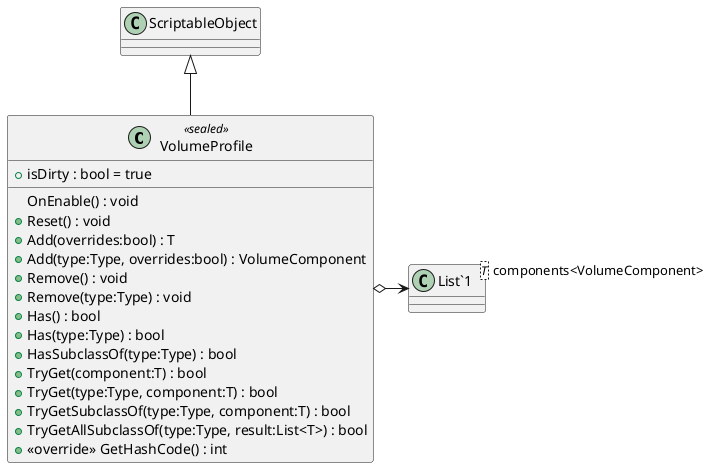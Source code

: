 @startuml
class VolumeProfile <<sealed>> {
    + isDirty : bool = true
    OnEnable() : void
    + Reset() : void
    + Add(overrides:bool) : T
    + Add(type:Type, overrides:bool) : VolumeComponent
    + Remove() : void
    + Remove(type:Type) : void
    + Has() : bool
    + Has(type:Type) : bool
    + HasSubclassOf(type:Type) : bool
    + TryGet(component:T) : bool
    + TryGet(type:Type, component:T) : bool
    + TryGetSubclassOf(type:Type, component:T) : bool
    + TryGetAllSubclassOf(type:Type, result:List<T>) : bool
    + <<override>> GetHashCode() : int
}
class "List`1"<T> {
}
ScriptableObject <|-- VolumeProfile
VolumeProfile o-> "components<VolumeComponent>" "List`1"
@enduml
